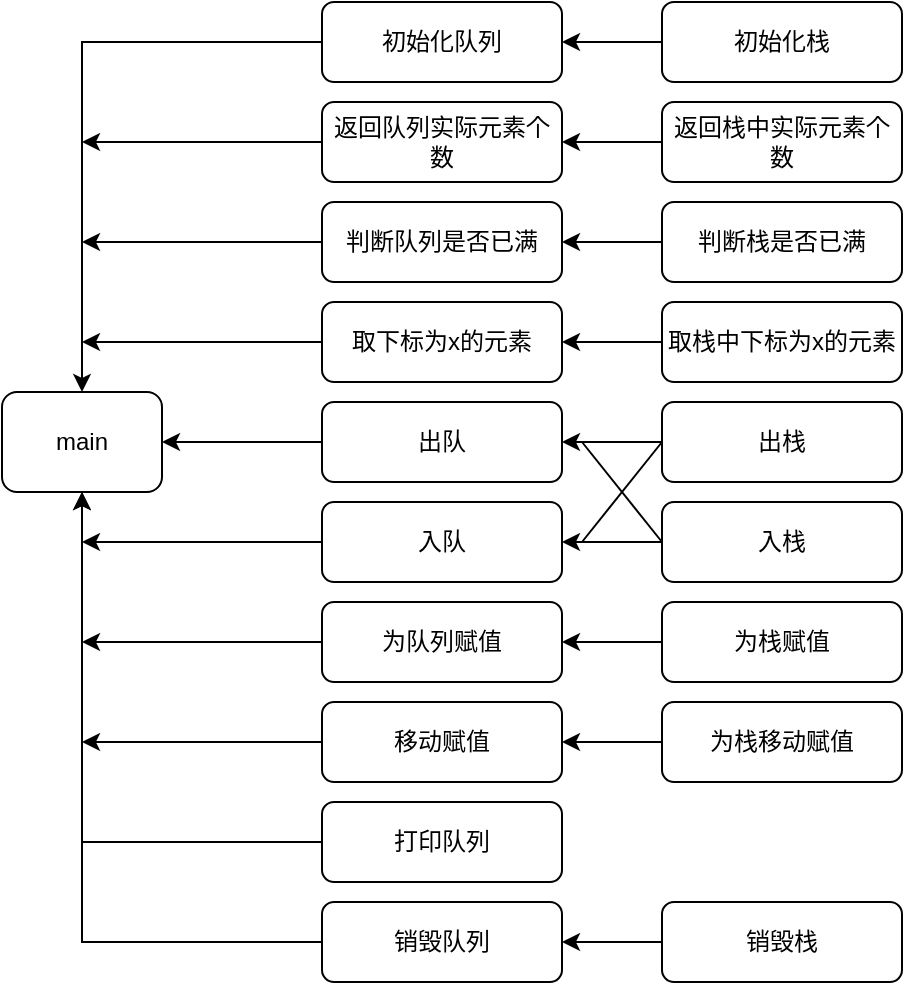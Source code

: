 <mxfile version="12.3.1" type="github" pages="1">
  <diagram id="RxnfN1g1F3TeeVOg4sun" name="Page-1">
    <mxGraphModel dx="1422" dy="762" grid="1" gridSize="10" guides="1" tooltips="1" connect="1" arrows="1" fold="1" page="1" pageScale="1" pageWidth="827" pageHeight="1169" math="0" shadow="0">
      <root>
        <mxCell id="0"/>
        <mxCell id="1" parent="0"/>
        <mxCell id="wxd9c2k9T46__YOKC8Sx-1" value="main" style="rounded=1;whiteSpace=wrap;html=1;" parent="1" vertex="1">
          <mxGeometry x="50" y="335" width="80" height="50" as="geometry"/>
        </mxCell>
        <mxCell id="wxd9c2k9T46__YOKC8Sx-21" style="edgeStyle=orthogonalEdgeStyle;rounded=0;orthogonalLoop=1;jettySize=auto;html=1;exitX=0;exitY=0.5;exitDx=0;exitDy=0;entryX=1;entryY=0.5;entryDx=0;entryDy=0;" parent="1" source="wxd9c2k9T46__YOKC8Sx-6" target="wxd9c2k9T46__YOKC8Sx-1" edge="1">
          <mxGeometry relative="1" as="geometry"/>
        </mxCell>
        <mxCell id="wxd9c2k9T46__YOKC8Sx-6" value="出队" style="rounded=1;whiteSpace=wrap;html=1;" parent="1" vertex="1">
          <mxGeometry x="210" y="340" width="120" height="40" as="geometry"/>
        </mxCell>
        <mxCell id="wxd9c2k9T46__YOKC8Sx-25" style="edgeStyle=orthogonalEdgeStyle;rounded=0;orthogonalLoop=1;jettySize=auto;html=1;exitX=0;exitY=0.5;exitDx=0;exitDy=0;" parent="1" source="wxd9c2k9T46__YOKC8Sx-7" edge="1">
          <mxGeometry relative="1" as="geometry">
            <mxPoint x="90" y="410" as="targetPoint"/>
          </mxGeometry>
        </mxCell>
        <mxCell id="wxd9c2k9T46__YOKC8Sx-7" value="入队" style="rounded=1;whiteSpace=wrap;html=1;" parent="1" vertex="1">
          <mxGeometry x="210" y="390" width="120" height="40" as="geometry"/>
        </mxCell>
        <mxCell id="wxd9c2k9T46__YOKC8Sx-20" style="edgeStyle=orthogonalEdgeStyle;rounded=0;orthogonalLoop=1;jettySize=auto;html=1;exitX=0;exitY=0.5;exitDx=0;exitDy=0;" parent="1" source="wxd9c2k9T46__YOKC8Sx-8" edge="1">
          <mxGeometry relative="1" as="geometry">
            <mxPoint x="90" y="310" as="targetPoint"/>
          </mxGeometry>
        </mxCell>
        <mxCell id="wxd9c2k9T46__YOKC8Sx-8" value="取下标为x的元素" style="rounded=1;whiteSpace=wrap;html=1;" parent="1" vertex="1">
          <mxGeometry x="210" y="290" width="120" height="40" as="geometry"/>
        </mxCell>
        <mxCell id="wxd9c2k9T46__YOKC8Sx-18" style="edgeStyle=orthogonalEdgeStyle;rounded=0;orthogonalLoop=1;jettySize=auto;html=1;exitX=0;exitY=0.5;exitDx=0;exitDy=0;" parent="1" source="wxd9c2k9T46__YOKC8Sx-9" edge="1">
          <mxGeometry relative="1" as="geometry">
            <mxPoint x="90" y="210" as="targetPoint"/>
          </mxGeometry>
        </mxCell>
        <mxCell id="wxd9c2k9T46__YOKC8Sx-9" value="返回队列实际元素个数" style="rounded=1;whiteSpace=wrap;html=1;" parent="1" vertex="1">
          <mxGeometry x="210" y="190" width="120" height="40" as="geometry"/>
        </mxCell>
        <mxCell id="wxd9c2k9T46__YOKC8Sx-19" style="edgeStyle=orthogonalEdgeStyle;rounded=0;orthogonalLoop=1;jettySize=auto;html=1;exitX=0;exitY=0.5;exitDx=0;exitDy=0;" parent="1" source="wxd9c2k9T46__YOKC8Sx-10" edge="1">
          <mxGeometry relative="1" as="geometry">
            <mxPoint x="90" y="260" as="targetPoint"/>
          </mxGeometry>
        </mxCell>
        <mxCell id="wxd9c2k9T46__YOKC8Sx-10" value="判断队列是否已满" style="rounded=1;whiteSpace=wrap;html=1;" parent="1" vertex="1">
          <mxGeometry x="210" y="240" width="120" height="40" as="geometry"/>
        </mxCell>
        <mxCell id="wxd9c2k9T46__YOKC8Sx-17" style="edgeStyle=orthogonalEdgeStyle;rounded=0;orthogonalLoop=1;jettySize=auto;html=1;exitX=0;exitY=0.5;exitDx=0;exitDy=0;" parent="1" source="wxd9c2k9T46__YOKC8Sx-11" target="wxd9c2k9T46__YOKC8Sx-1" edge="1">
          <mxGeometry relative="1" as="geometry"/>
        </mxCell>
        <mxCell id="wxd9c2k9T46__YOKC8Sx-11" value="初始化队列" style="rounded=1;whiteSpace=wrap;html=1;" parent="1" vertex="1">
          <mxGeometry x="210" y="140" width="120" height="40" as="geometry"/>
        </mxCell>
        <mxCell id="wxd9c2k9T46__YOKC8Sx-27" style="edgeStyle=orthogonalEdgeStyle;rounded=0;orthogonalLoop=1;jettySize=auto;html=1;exitX=0;exitY=0.5;exitDx=0;exitDy=0;" parent="1" source="wxd9c2k9T46__YOKC8Sx-12" edge="1">
          <mxGeometry relative="1" as="geometry">
            <mxPoint x="90" y="510" as="targetPoint"/>
          </mxGeometry>
        </mxCell>
        <mxCell id="wxd9c2k9T46__YOKC8Sx-12" value="移动赋值" style="rounded=1;whiteSpace=wrap;html=1;" parent="1" vertex="1">
          <mxGeometry x="210" y="490" width="120" height="40" as="geometry"/>
        </mxCell>
        <mxCell id="wxd9c2k9T46__YOKC8Sx-24" style="edgeStyle=orthogonalEdgeStyle;rounded=0;orthogonalLoop=1;jettySize=auto;html=1;exitX=0;exitY=0.5;exitDx=0;exitDy=0;entryX=0.5;entryY=1;entryDx=0;entryDy=0;" parent="1" source="wxd9c2k9T46__YOKC8Sx-13" target="wxd9c2k9T46__YOKC8Sx-1" edge="1">
          <mxGeometry relative="1" as="geometry"/>
        </mxCell>
        <mxCell id="wxd9c2k9T46__YOKC8Sx-13" value="打印队列" style="rounded=1;whiteSpace=wrap;html=1;" parent="1" vertex="1">
          <mxGeometry x="210" y="540" width="120" height="40" as="geometry"/>
        </mxCell>
        <mxCell id="wxd9c2k9T46__YOKC8Sx-26" style="edgeStyle=orthogonalEdgeStyle;rounded=0;orthogonalLoop=1;jettySize=auto;html=1;exitX=0;exitY=0.5;exitDx=0;exitDy=0;" parent="1" source="wxd9c2k9T46__YOKC8Sx-14" edge="1">
          <mxGeometry relative="1" as="geometry">
            <mxPoint x="90" y="460" as="targetPoint"/>
          </mxGeometry>
        </mxCell>
        <mxCell id="wxd9c2k9T46__YOKC8Sx-14" value="为队列赋值" style="rounded=1;whiteSpace=wrap;html=1;" parent="1" vertex="1">
          <mxGeometry x="210" y="440" width="120" height="40" as="geometry"/>
        </mxCell>
        <mxCell id="H9u-nCIM11bnm4ErEXGL-2" style="edgeStyle=orthogonalEdgeStyle;rounded=0;orthogonalLoop=1;jettySize=auto;html=1;exitX=0;exitY=0.5;exitDx=0;exitDy=0;entryX=0.5;entryY=1;entryDx=0;entryDy=0;" edge="1" parent="1" source="H9u-nCIM11bnm4ErEXGL-1" target="wxd9c2k9T46__YOKC8Sx-1">
          <mxGeometry relative="1" as="geometry"/>
        </mxCell>
        <mxCell id="H9u-nCIM11bnm4ErEXGL-1" value="销毁队列" style="rounded=1;whiteSpace=wrap;html=1;" vertex="1" parent="1">
          <mxGeometry x="210" y="590" width="120" height="40" as="geometry"/>
        </mxCell>
        <mxCell id="H9u-nCIM11bnm4ErEXGL-4" value="" style="edgeStyle=orthogonalEdgeStyle;rounded=0;orthogonalLoop=1;jettySize=auto;html=1;" edge="1" parent="1" source="H9u-nCIM11bnm4ErEXGL-3" target="wxd9c2k9T46__YOKC8Sx-10">
          <mxGeometry relative="1" as="geometry"/>
        </mxCell>
        <mxCell id="H9u-nCIM11bnm4ErEXGL-3" value="判断栈是否已满" style="rounded=1;whiteSpace=wrap;html=1;" vertex="1" parent="1">
          <mxGeometry x="380" y="240" width="120" height="40" as="geometry"/>
        </mxCell>
        <mxCell id="H9u-nCIM11bnm4ErEXGL-6" value="" style="edgeStyle=orthogonalEdgeStyle;rounded=0;orthogonalLoop=1;jettySize=auto;html=1;" edge="1" parent="1" source="H9u-nCIM11bnm4ErEXGL-5" target="wxd9c2k9T46__YOKC8Sx-9">
          <mxGeometry relative="1" as="geometry"/>
        </mxCell>
        <mxCell id="H9u-nCIM11bnm4ErEXGL-5" value="返回栈中实际元素个数" style="rounded=1;whiteSpace=wrap;html=1;" vertex="1" parent="1">
          <mxGeometry x="380" y="190" width="120" height="40" as="geometry"/>
        </mxCell>
        <mxCell id="H9u-nCIM11bnm4ErEXGL-8" value="" style="edgeStyle=orthogonalEdgeStyle;rounded=0;orthogonalLoop=1;jettySize=auto;html=1;" edge="1" parent="1" source="H9u-nCIM11bnm4ErEXGL-7" target="wxd9c2k9T46__YOKC8Sx-8">
          <mxGeometry relative="1" as="geometry"/>
        </mxCell>
        <mxCell id="H9u-nCIM11bnm4ErEXGL-7" value="取栈中下标为x的元素" style="rounded=1;whiteSpace=wrap;html=1;" vertex="1" parent="1">
          <mxGeometry x="380" y="290" width="120" height="40" as="geometry"/>
        </mxCell>
        <mxCell id="H9u-nCIM11bnm4ErEXGL-16" value="" style="edgeStyle=orthogonalEdgeStyle;rounded=0;orthogonalLoop=1;jettySize=auto;html=1;" edge="1" parent="1" source="H9u-nCIM11bnm4ErEXGL-9" target="wxd9c2k9T46__YOKC8Sx-6">
          <mxGeometry relative="1" as="geometry"/>
        </mxCell>
        <mxCell id="H9u-nCIM11bnm4ErEXGL-9" value="出栈" style="rounded=1;whiteSpace=wrap;html=1;" vertex="1" parent="1">
          <mxGeometry x="380" y="340" width="120" height="40" as="geometry"/>
        </mxCell>
        <mxCell id="H9u-nCIM11bnm4ErEXGL-17" value="" style="edgeStyle=orthogonalEdgeStyle;rounded=0;orthogonalLoop=1;jettySize=auto;html=1;" edge="1" parent="1" source="H9u-nCIM11bnm4ErEXGL-10" target="wxd9c2k9T46__YOKC8Sx-7">
          <mxGeometry relative="1" as="geometry"/>
        </mxCell>
        <mxCell id="H9u-nCIM11bnm4ErEXGL-10" value="入栈" style="rounded=1;whiteSpace=wrap;html=1;" vertex="1" parent="1">
          <mxGeometry x="380" y="390" width="120" height="40" as="geometry"/>
        </mxCell>
        <mxCell id="H9u-nCIM11bnm4ErEXGL-21" value="" style="edgeStyle=orthogonalEdgeStyle;rounded=0;orthogonalLoop=1;jettySize=auto;html=1;" edge="1" parent="1" source="H9u-nCIM11bnm4ErEXGL-11" target="wxd9c2k9T46__YOKC8Sx-14">
          <mxGeometry relative="1" as="geometry"/>
        </mxCell>
        <mxCell id="H9u-nCIM11bnm4ErEXGL-11" value="为栈赋值" style="rounded=1;whiteSpace=wrap;html=1;" vertex="1" parent="1">
          <mxGeometry x="380" y="440" width="120" height="40" as="geometry"/>
        </mxCell>
        <mxCell id="H9u-nCIM11bnm4ErEXGL-22" value="" style="edgeStyle=orthogonalEdgeStyle;rounded=0;orthogonalLoop=1;jettySize=auto;html=1;" edge="1" parent="1" source="H9u-nCIM11bnm4ErEXGL-12" target="wxd9c2k9T46__YOKC8Sx-12">
          <mxGeometry relative="1" as="geometry"/>
        </mxCell>
        <mxCell id="H9u-nCIM11bnm4ErEXGL-12" value="为栈移动赋值" style="rounded=1;whiteSpace=wrap;html=1;" vertex="1" parent="1">
          <mxGeometry x="380" y="490" width="120" height="40" as="geometry"/>
        </mxCell>
        <mxCell id="H9u-nCIM11bnm4ErEXGL-15" value="" style="edgeStyle=orthogonalEdgeStyle;rounded=0;orthogonalLoop=1;jettySize=auto;html=1;" edge="1" parent="1" source="H9u-nCIM11bnm4ErEXGL-13" target="wxd9c2k9T46__YOKC8Sx-11">
          <mxGeometry relative="1" as="geometry"/>
        </mxCell>
        <mxCell id="H9u-nCIM11bnm4ErEXGL-13" value="初始化栈" style="rounded=1;whiteSpace=wrap;html=1;" vertex="1" parent="1">
          <mxGeometry x="380" y="140" width="120" height="40" as="geometry"/>
        </mxCell>
        <mxCell id="H9u-nCIM11bnm4ErEXGL-23" value="" style="edgeStyle=orthogonalEdgeStyle;rounded=0;orthogonalLoop=1;jettySize=auto;html=1;" edge="1" parent="1" source="H9u-nCIM11bnm4ErEXGL-14" target="H9u-nCIM11bnm4ErEXGL-1">
          <mxGeometry relative="1" as="geometry"/>
        </mxCell>
        <mxCell id="H9u-nCIM11bnm4ErEXGL-14" value="销毁栈" style="rounded=1;whiteSpace=wrap;html=1;" vertex="1" parent="1">
          <mxGeometry x="380" y="590" width="120" height="40" as="geometry"/>
        </mxCell>
        <mxCell id="H9u-nCIM11bnm4ErEXGL-19" value="" style="endArrow=none;html=1;exitX=0;exitY=0.5;exitDx=0;exitDy=0;" edge="1" parent="1" source="H9u-nCIM11bnm4ErEXGL-10">
          <mxGeometry width="50" height="50" relative="1" as="geometry">
            <mxPoint x="560" y="430" as="sourcePoint"/>
            <mxPoint x="340" y="360" as="targetPoint"/>
          </mxGeometry>
        </mxCell>
        <mxCell id="H9u-nCIM11bnm4ErEXGL-20" value="" style="endArrow=none;html=1;entryX=0;entryY=0.5;entryDx=0;entryDy=0;" edge="1" parent="1" target="H9u-nCIM11bnm4ErEXGL-9">
          <mxGeometry width="50" height="50" relative="1" as="geometry">
            <mxPoint x="340" y="410" as="sourcePoint"/>
            <mxPoint x="700" y="360" as="targetPoint"/>
          </mxGeometry>
        </mxCell>
      </root>
    </mxGraphModel>
  </diagram>
</mxfile>
